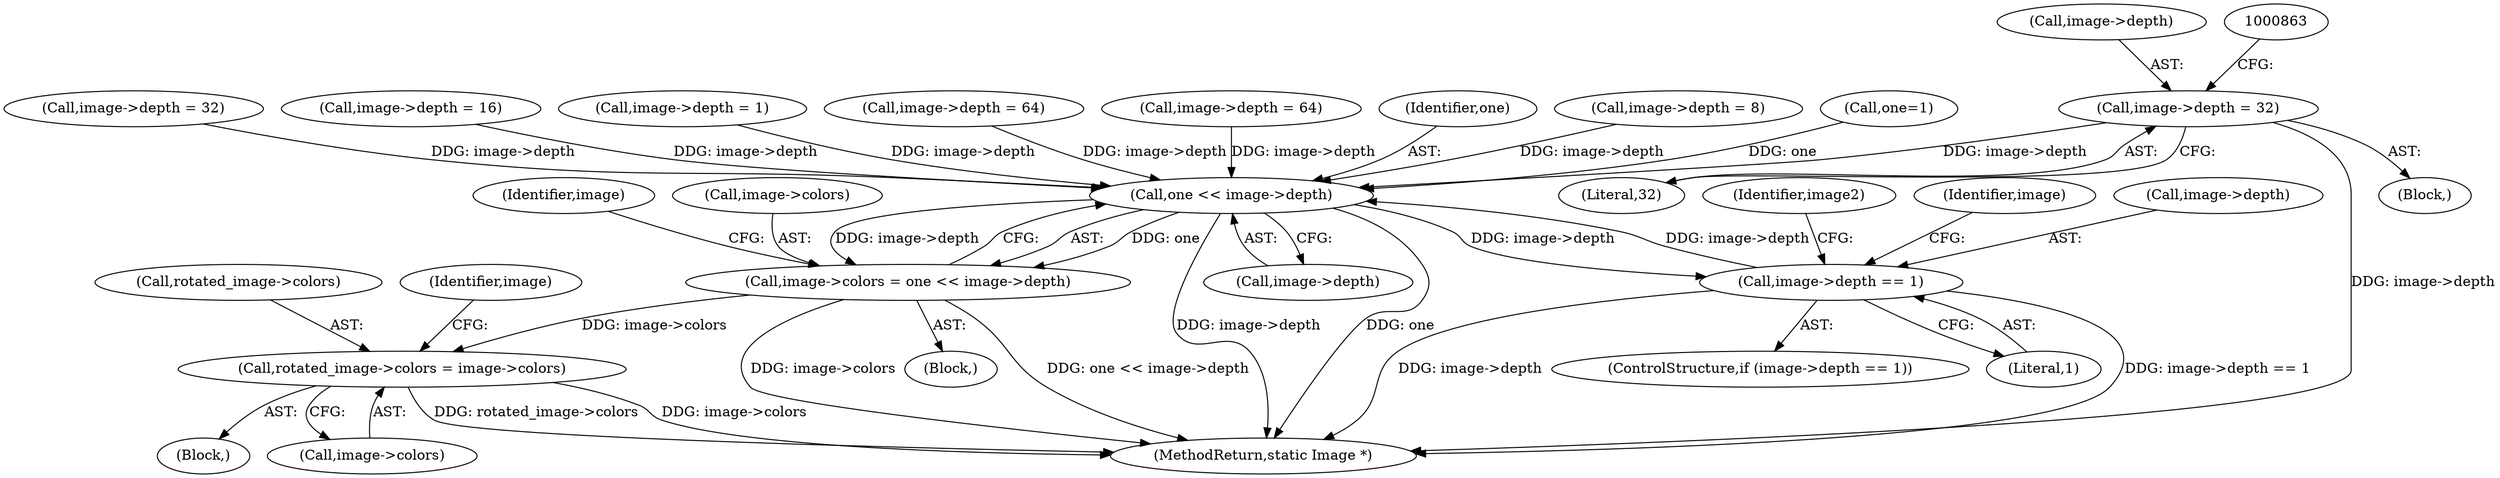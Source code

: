 digraph "0_ImageMagick_f3b483e8b054c50149912523b4773687e18afe25@pointer" {
"1000857" [label="(Call,image->depth = 32)"];
"1000965" [label="(Call,one << image->depth)"];
"1000961" [label="(Call,image->colors = one << image->depth)"];
"1001510" [label="(Call,rotated_image->colors = image->colors)"];
"1001454" [label="(Call,image->depth == 1)"];
"1001458" [label="(Literal,1)"];
"1001483" [label="(Block,)"];
"1001466" [label="(Identifier,image2)"];
"1000762" [label="(Block,)"];
"1001453" [label="(ControlStructure,if (image->depth == 1))"];
"1000838" [label="(Call,image->depth = 64)"];
"1000966" [label="(Identifier,one)"];
"1001511" [label="(Call,rotated_image->colors)"];
"1000967" [label="(Call,image->depth)"];
"1000861" [label="(Literal,32)"];
"1000780" [label="(Call,image->depth = 8)"];
"1000382" [label="(Block,)"];
"1000858" [label="(Call,image->depth)"];
"1001461" [label="(Identifier,image)"];
"1000965" [label="(Call,one << image->depth)"];
"1001510" [label="(Call,rotated_image->colors = image->colors)"];
"1000962" [label="(Call,image->colors)"];
"1000958" [label="(Call,one=1)"];
"1001455" [label="(Call,image->depth)"];
"1000818" [label="(Call,image->depth = 32)"];
"1000857" [label="(Call,image->depth = 32)"];
"1000961" [label="(Call,image->colors = one << image->depth)"];
"1000798" [label="(Call,image->depth = 16)"];
"1001519" [label="(Identifier,image)"];
"1001781" [label="(MethodReturn,static Image *)"];
"1000774" [label="(Call,image->depth = 1)"];
"1000974" [label="(Identifier,image)"];
"1001454" [label="(Call,image->depth == 1)"];
"1001514" [label="(Call,image->colors)"];
"1000889" [label="(Call,image->depth = 64)"];
"1000857" -> "1000762"  [label="AST: "];
"1000857" -> "1000861"  [label="CFG: "];
"1000858" -> "1000857"  [label="AST: "];
"1000861" -> "1000857"  [label="AST: "];
"1000863" -> "1000857"  [label="CFG: "];
"1000857" -> "1001781"  [label="DDG: image->depth"];
"1000857" -> "1000965"  [label="DDG: image->depth"];
"1000965" -> "1000961"  [label="AST: "];
"1000965" -> "1000967"  [label="CFG: "];
"1000966" -> "1000965"  [label="AST: "];
"1000967" -> "1000965"  [label="AST: "];
"1000961" -> "1000965"  [label="CFG: "];
"1000965" -> "1001781"  [label="DDG: image->depth"];
"1000965" -> "1001781"  [label="DDG: one"];
"1000965" -> "1000961"  [label="DDG: one"];
"1000965" -> "1000961"  [label="DDG: image->depth"];
"1000958" -> "1000965"  [label="DDG: one"];
"1000780" -> "1000965"  [label="DDG: image->depth"];
"1000889" -> "1000965"  [label="DDG: image->depth"];
"1000798" -> "1000965"  [label="DDG: image->depth"];
"1001454" -> "1000965"  [label="DDG: image->depth"];
"1000818" -> "1000965"  [label="DDG: image->depth"];
"1000838" -> "1000965"  [label="DDG: image->depth"];
"1000774" -> "1000965"  [label="DDG: image->depth"];
"1000965" -> "1001454"  [label="DDG: image->depth"];
"1000961" -> "1000382"  [label="AST: "];
"1000962" -> "1000961"  [label="AST: "];
"1000974" -> "1000961"  [label="CFG: "];
"1000961" -> "1001781"  [label="DDG: one << image->depth"];
"1000961" -> "1001781"  [label="DDG: image->colors"];
"1000961" -> "1001510"  [label="DDG: image->colors"];
"1001510" -> "1001483"  [label="AST: "];
"1001510" -> "1001514"  [label="CFG: "];
"1001511" -> "1001510"  [label="AST: "];
"1001514" -> "1001510"  [label="AST: "];
"1001519" -> "1001510"  [label="CFG: "];
"1001510" -> "1001781"  [label="DDG: rotated_image->colors"];
"1001510" -> "1001781"  [label="DDG: image->colors"];
"1001454" -> "1001453"  [label="AST: "];
"1001454" -> "1001458"  [label="CFG: "];
"1001455" -> "1001454"  [label="AST: "];
"1001458" -> "1001454"  [label="AST: "];
"1001461" -> "1001454"  [label="CFG: "];
"1001466" -> "1001454"  [label="CFG: "];
"1001454" -> "1001781"  [label="DDG: image->depth"];
"1001454" -> "1001781"  [label="DDG: image->depth == 1"];
}
